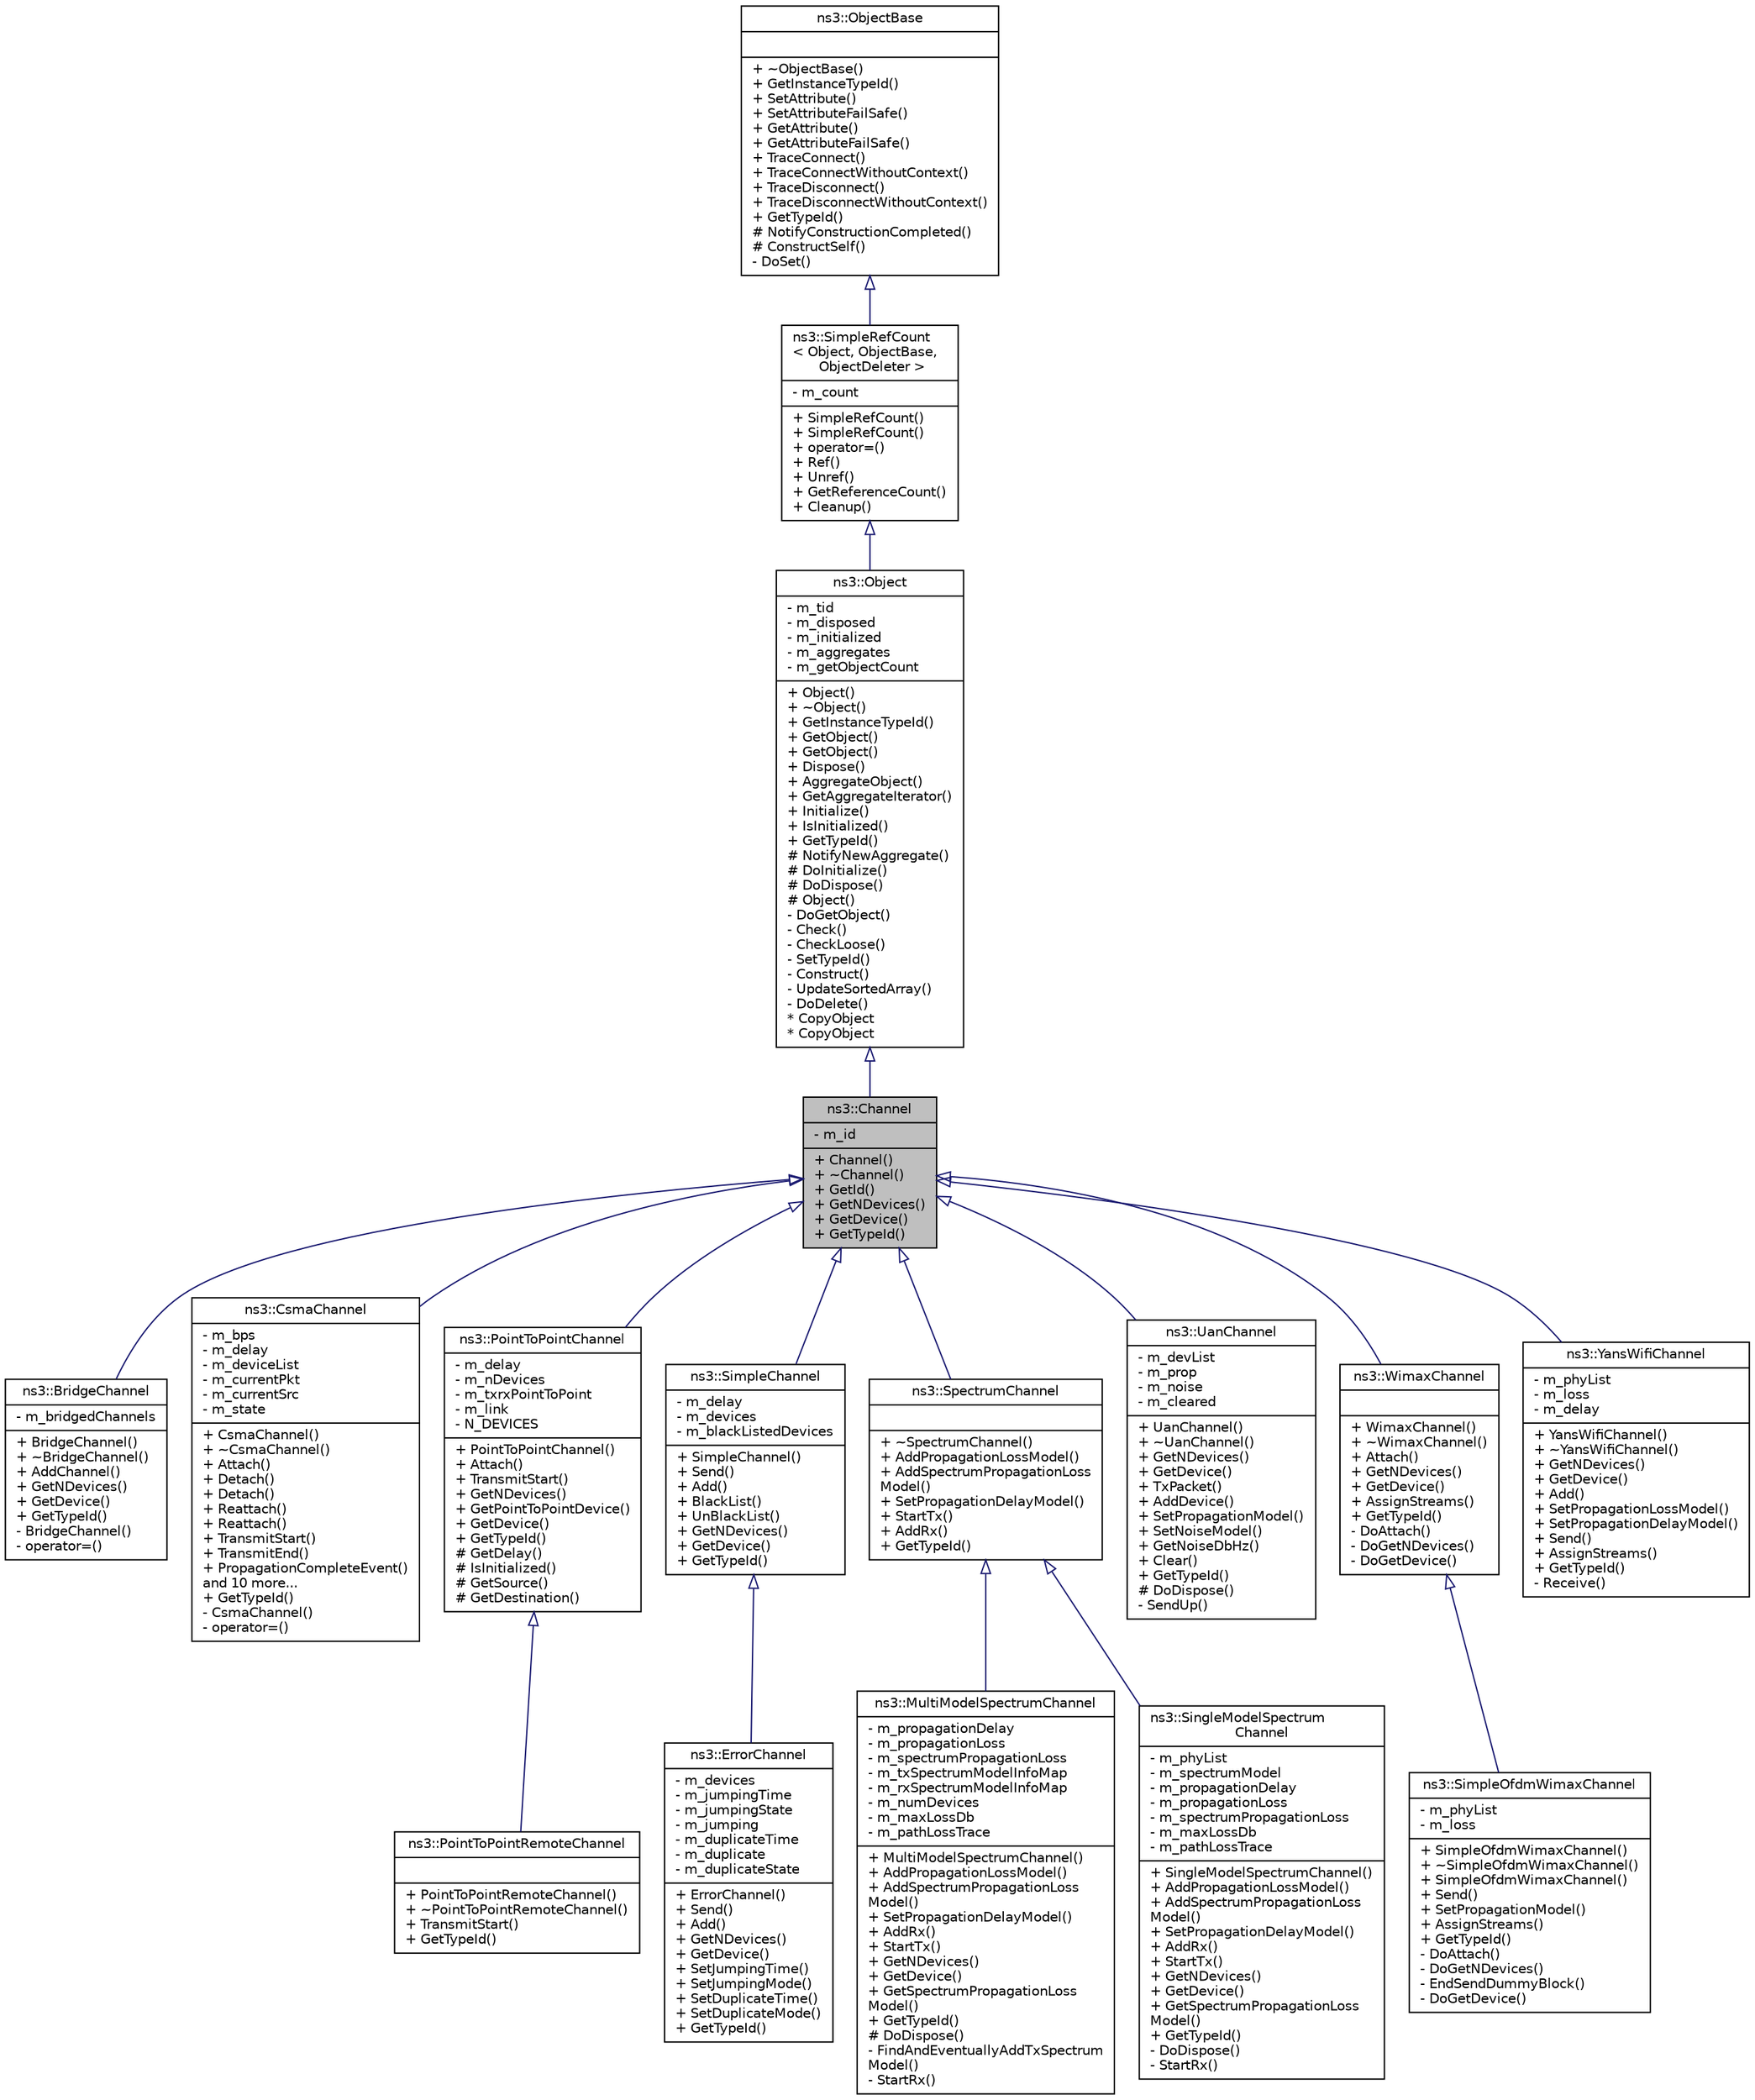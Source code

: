 digraph "ns3::Channel"
{
  edge [fontname="Helvetica",fontsize="10",labelfontname="Helvetica",labelfontsize="10"];
  node [fontname="Helvetica",fontsize="10",shape=record];
  Node1 [label="{ns3::Channel\n|- m_id\l|+ Channel()\l+ ~Channel()\l+ GetId()\l+ GetNDevices()\l+ GetDevice()\l+ GetTypeId()\l}",height=0.2,width=0.4,color="black", fillcolor="grey75", style="filled", fontcolor="black"];
  Node2 -> Node1 [dir="back",color="midnightblue",fontsize="10",style="solid",arrowtail="onormal"];
  Node2 [label="{ns3::Object\n|- m_tid\l- m_disposed\l- m_initialized\l- m_aggregates\l- m_getObjectCount\l|+ Object()\l+ ~Object()\l+ GetInstanceTypeId()\l+ GetObject()\l+ GetObject()\l+ Dispose()\l+ AggregateObject()\l+ GetAggregateIterator()\l+ Initialize()\l+ IsInitialized()\l+ GetTypeId()\l# NotifyNewAggregate()\l# DoInitialize()\l# DoDispose()\l# Object()\l- DoGetObject()\l- Check()\l- CheckLoose()\l- SetTypeId()\l- Construct()\l- UpdateSortedArray()\l- DoDelete()\l* CopyObject\l* CopyObject\l}",height=0.2,width=0.4,color="black", fillcolor="white", style="filled",URL="$d9/d77/classns3_1_1Object.html",tooltip="A base class which provides memory management and object aggregation. "];
  Node3 -> Node2 [dir="back",color="midnightblue",fontsize="10",style="solid",arrowtail="onormal"];
  Node3 [label="{ns3::SimpleRefCount\l\< Object, ObjectBase,\l ObjectDeleter \>\n|- m_count\l|+ SimpleRefCount()\l+ SimpleRefCount()\l+ operator=()\l+ Ref()\l+ Unref()\l+ GetReferenceCount()\l+ Cleanup()\l}",height=0.2,width=0.4,color="black", fillcolor="white", style="filled",URL="$da/da1/classns3_1_1SimpleRefCount.html"];
  Node4 -> Node3 [dir="back",color="midnightblue",fontsize="10",style="solid",arrowtail="onormal"];
  Node4 [label="{ns3::ObjectBase\n||+ ~ObjectBase()\l+ GetInstanceTypeId()\l+ SetAttribute()\l+ SetAttributeFailSafe()\l+ GetAttribute()\l+ GetAttributeFailSafe()\l+ TraceConnect()\l+ TraceConnectWithoutContext()\l+ TraceDisconnect()\l+ TraceDisconnectWithoutContext()\l+ GetTypeId()\l# NotifyConstructionCompleted()\l# ConstructSelf()\l- DoSet()\l}",height=0.2,width=0.4,color="black", fillcolor="white", style="filled",URL="$d2/dac/classns3_1_1ObjectBase.html",tooltip="Anchor the ns-3 type and attribute system. "];
  Node1 -> Node5 [dir="back",color="midnightblue",fontsize="10",style="solid",arrowtail="onormal"];
  Node5 [label="{ns3::BridgeChannel\n|- m_bridgedChannels\l|+ BridgeChannel()\l+ ~BridgeChannel()\l+ AddChannel()\l+ GetNDevices()\l+ GetDevice()\l+ GetTypeId()\l- BridgeChannel()\l- operator=()\l}",height=0.2,width=0.4,color="black", fillcolor="white", style="filled",URL="$d0/d12/classns3_1_1BridgeChannel.html",tooltip="Virtual channel implementation for bridges (BridgeNetDevice). "];
  Node1 -> Node6 [dir="back",color="midnightblue",fontsize="10",style="solid",arrowtail="onormal"];
  Node6 [label="{ns3::CsmaChannel\n|- m_bps\l- m_delay\l- m_deviceList\l- m_currentPkt\l- m_currentSrc\l- m_state\l|+ CsmaChannel()\l+ ~CsmaChannel()\l+ Attach()\l+ Detach()\l+ Detach()\l+ Reattach()\l+ Reattach()\l+ TransmitStart()\l+ TransmitEnd()\l+ PropagationCompleteEvent()\land 10 more...\l+ GetTypeId()\l- CsmaChannel()\l- operator=()\l}",height=0.2,width=0.4,color="black", fillcolor="white", style="filled",URL="$de/d86/classns3_1_1CsmaChannel.html",tooltip="Csma Channel. "];
  Node1 -> Node7 [dir="back",color="midnightblue",fontsize="10",style="solid",arrowtail="onormal"];
  Node7 [label="{ns3::PointToPointChannel\n|- m_delay\l- m_nDevices\l- m_txrxPointToPoint\l- m_link\l- N_DEVICES\l|+ PointToPointChannel()\l+ Attach()\l+ TransmitStart()\l+ GetNDevices()\l+ GetPointToPointDevice()\l+ GetDevice()\l+ GetTypeId()\l# GetDelay()\l# IsInitialized()\l# GetSource()\l# GetDestination()\l}",height=0.2,width=0.4,color="black", fillcolor="white", style="filled",URL="$dd/da8/classns3_1_1PointToPointChannel.html",tooltip="Simple Point To Point Channel. "];
  Node7 -> Node8 [dir="back",color="midnightblue",fontsize="10",style="solid",arrowtail="onormal"];
  Node8 [label="{ns3::PointToPointRemoteChannel\n||+ PointToPointRemoteChannel()\l+ ~PointToPointRemoteChannel()\l+ TransmitStart()\l+ GetTypeId()\l}",height=0.2,width=0.4,color="black", fillcolor="white", style="filled",URL="$d9/de4/classns3_1_1PointToPointRemoteChannel.html",tooltip="A Remote Point-To-Point Channel. "];
  Node1 -> Node9 [dir="back",color="midnightblue",fontsize="10",style="solid",arrowtail="onormal"];
  Node9 [label="{ns3::SimpleChannel\n|- m_delay\l- m_devices\l- m_blackListedDevices\l|+ SimpleChannel()\l+ Send()\l+ Add()\l+ BlackList()\l+ UnBlackList()\l+ GetNDevices()\l+ GetDevice()\l+ GetTypeId()\l}",height=0.2,width=0.4,color="black", fillcolor="white", style="filled",URL="$da/db9/classns3_1_1SimpleChannel.html",tooltip="A simple channel, for simple things and testing. "];
  Node9 -> Node10 [dir="back",color="midnightblue",fontsize="10",style="solid",arrowtail="onormal"];
  Node10 [label="{ns3::ErrorChannel\n|- m_devices\l- m_jumpingTime\l- m_jumpingState\l- m_jumping\l- m_duplicateTime\l- m_duplicate\l- m_duplicateState\l|+ ErrorChannel()\l+ Send()\l+ Add()\l+ GetNDevices()\l+ GetDevice()\l+ SetJumpingTime()\l+ SetJumpingMode()\l+ SetDuplicateTime()\l+ SetDuplicateMode()\l+ GetTypeId()\l}",height=0.2,width=0.4,color="black", fillcolor="white", style="filled",URL="$d9/d88/classns3_1_1ErrorChannel.html",tooltip="A Error channel, introducing deterministic delays on even/odd packets. Used for testing. "];
  Node1 -> Node11 [dir="back",color="midnightblue",fontsize="10",style="solid",arrowtail="onormal"];
  Node11 [label="{ns3::SpectrumChannel\n||+ ~SpectrumChannel()\l+ AddPropagationLossModel()\l+ AddSpectrumPropagationLoss\lModel()\l+ SetPropagationDelayModel()\l+ StartTx()\l+ AddRx()\l+ GetTypeId()\l}",height=0.2,width=0.4,color="black", fillcolor="white", style="filled",URL="$d9/d59/classns3_1_1SpectrumChannel.html"];
  Node11 -> Node12 [dir="back",color="midnightblue",fontsize="10",style="solid",arrowtail="onormal"];
  Node12 [label="{ns3::MultiModelSpectrumChannel\n|- m_propagationDelay\l- m_propagationLoss\l- m_spectrumPropagationLoss\l- m_txSpectrumModelInfoMap\l- m_rxSpectrumModelInfoMap\l- m_numDevices\l- m_maxLossDb\l- m_pathLossTrace\l|+ MultiModelSpectrumChannel()\l+ AddPropagationLossModel()\l+ AddSpectrumPropagationLoss\lModel()\l+ SetPropagationDelayModel()\l+ AddRx()\l+ StartTx()\l+ GetNDevices()\l+ GetDevice()\l+ GetSpectrumPropagationLoss\lModel()\l+ GetTypeId()\l# DoDispose()\l- FindAndEventuallyAddTxSpectrum\lModel()\l- StartRx()\l}",height=0.2,width=0.4,color="black", fillcolor="white", style="filled",URL="$d3/d89/classns3_1_1MultiModelSpectrumChannel.html"];
  Node11 -> Node13 [dir="back",color="midnightblue",fontsize="10",style="solid",arrowtail="onormal"];
  Node13 [label="{ns3::SingleModelSpectrum\lChannel\n|- m_phyList\l- m_spectrumModel\l- m_propagationDelay\l- m_propagationLoss\l- m_spectrumPropagationLoss\l- m_maxLossDb\l- m_pathLossTrace\l|+ SingleModelSpectrumChannel()\l+ AddPropagationLossModel()\l+ AddSpectrumPropagationLoss\lModel()\l+ SetPropagationDelayModel()\l+ AddRx()\l+ StartTx()\l+ GetNDevices()\l+ GetDevice()\l+ GetSpectrumPropagationLoss\lModel()\l+ GetTypeId()\l- DoDispose()\l- StartRx()\l}",height=0.2,width=0.4,color="black", fillcolor="white", style="filled",URL="$d1/d90/classns3_1_1SingleModelSpectrumChannel.html",tooltip="SpectrumChannel implementation which handles a single spectrum model. "];
  Node1 -> Node14 [dir="back",color="midnightblue",fontsize="10",style="solid",arrowtail="onormal"];
  Node14 [label="{ns3::UanChannel\n|- m_devList\l- m_prop\l- m_noise\l- m_cleared\l|+ UanChannel()\l+ ~UanChannel()\l+ GetNDevices()\l+ GetDevice()\l+ TxPacket()\l+ AddDevice()\l+ SetPropagationModel()\l+ SetNoiseModel()\l+ GetNoiseDbHz()\l+ Clear()\l+ GetTypeId()\l# DoDispose()\l- SendUp()\l}",height=0.2,width=0.4,color="black", fillcolor="white", style="filled",URL="$d1/dec/classns3_1_1UanChannel.html"];
  Node1 -> Node15 [dir="back",color="midnightblue",fontsize="10",style="solid",arrowtail="onormal"];
  Node15 [label="{ns3::WimaxChannel\n||+ WimaxChannel()\l+ ~WimaxChannel()\l+ Attach()\l+ GetNDevices()\l+ GetDevice()\l+ AssignStreams()\l+ GetTypeId()\l- DoAttach()\l- DoGetNDevices()\l- DoGetDevice()\l}",height=0.2,width=0.4,color="black", fillcolor="white", style="filled",URL="$df/d3a/classns3_1_1WimaxChannel.html"];
  Node15 -> Node16 [dir="back",color="midnightblue",fontsize="10",style="solid",arrowtail="onormal"];
  Node16 [label="{ns3::SimpleOfdmWimaxChannel\n|- m_phyList\l- m_loss\l|+ SimpleOfdmWimaxChannel()\l+ ~SimpleOfdmWimaxChannel()\l+ SimpleOfdmWimaxChannel()\l+ Send()\l+ SetPropagationModel()\l+ AssignStreams()\l+ GetTypeId()\l- DoAttach()\l- DoGetNDevices()\l- EndSendDummyBlock()\l- DoGetDevice()\l}",height=0.2,width=0.4,color="black", fillcolor="white", style="filled",URL="$d6/dde/classns3_1_1SimpleOfdmWimaxChannel.html",tooltip="SimpleOfdmWimaxChannel class. "];
  Node1 -> Node17 [dir="back",color="midnightblue",fontsize="10",style="solid",arrowtail="onormal"];
  Node17 [label="{ns3::YansWifiChannel\n|- m_phyList\l- m_loss\l- m_delay\l|+ YansWifiChannel()\l+ ~YansWifiChannel()\l+ GetNDevices()\l+ GetDevice()\l+ Add()\l+ SetPropagationLossModel()\l+ SetPropagationDelayModel()\l+ Send()\l+ AssignStreams()\l+ GetTypeId()\l- Receive()\l}",height=0.2,width=0.4,color="black", fillcolor="white", style="filled",URL="$d3/df5/classns3_1_1YansWifiChannel.html",tooltip="a channel to interconnect ns3::YansWifiPhy objects.This class is expected to be used in tandem with t..."];
}
